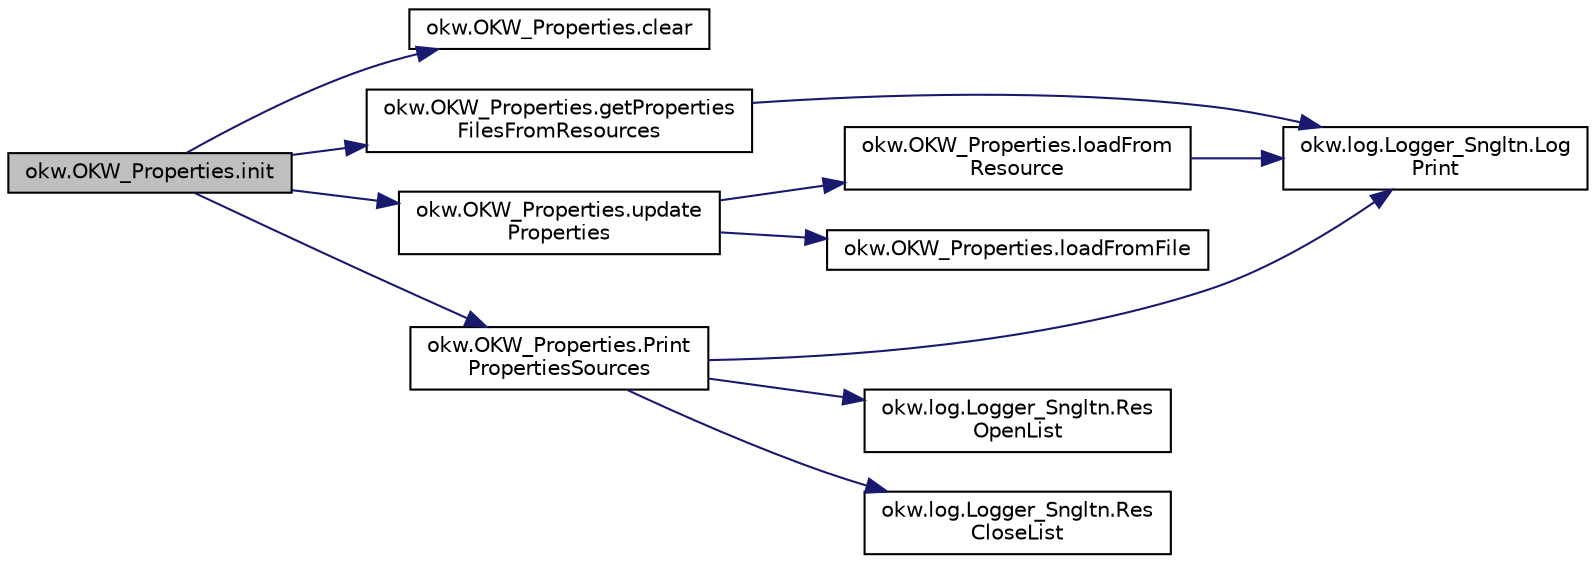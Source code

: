 digraph "okw.OKW_Properties.init"
{
 // INTERACTIVE_SVG=YES
 // LATEX_PDF_SIZE
  edge [fontname="Helvetica",fontsize="10",labelfontname="Helvetica",labelfontsize="10"];
  node [fontname="Helvetica",fontsize="10",shape=record];
  rankdir="LR";
  Node27 [label="okw.OKW_Properties.init",height=0.2,width=0.4,color="black", fillcolor="grey75", style="filled", fontcolor="black",tooltip="Initialisiert diese Klasse:"];
  Node27 -> Node28 [color="midnightblue",fontsize="10",style="solid",fontname="Helvetica"];
  Node28 [label="okw.OKW_Properties.clear",height=0.2,width=0.4,color="black", fillcolor="white", style="filled",URL="$classokw_1_1_o_k_w___properties.html#ae6abfc9b12873c330e6d5479cd5d682c",tooltip="Löscht alle Properties-Listen."];
  Node27 -> Node29 [color="midnightblue",fontsize="10",style="solid",fontname="Helvetica"];
  Node29 [label="okw.OKW_Properties.getProperties\lFilesFromResources",height=0.2,width=0.4,color="black", fillcolor="white", style="filled",URL="$classokw_1_1_o_k_w___properties.html#ac4b7b1ed4cbd9340dfe426d85dee6d9a",tooltip="Erstellt eine Liste der \"*.properties\"-Dateien des aktuellen Projektes."];
  Node29 -> Node30 [color="midnightblue",fontsize="10",style="solid",fontname="Helvetica"];
  Node30 [label="okw.log.Logger_Sngltn.Log\lPrint",height=0.2,width=0.4,color="black", fillcolor="white", style="filled",URL="$classokw_1_1log_1_1_logger___sngltn.html#a8ebceaddd6cc6963ddb8e08c72ea808c",tooltip="LogPrint Function: Prints the values of expressions to the results file."];
  Node27 -> Node31 [color="midnightblue",fontsize="10",style="solid",fontname="Helvetica"];
  Node31 [label="okw.OKW_Properties.update\lProperties",height=0.2,width=0.4,color="black", fillcolor="white", style="filled",URL="$classokw_1_1_o_k_w___properties.html#aaec0ed9838c553749dcc2514232f6a6c",tooltip="Aktualisert/Lädt die Properties in der unter OKW_Properties beschriebene Weise."];
  Node31 -> Node32 [color="midnightblue",fontsize="10",style="solid",fontname="Helvetica"];
  Node32 [label="okw.OKW_Properties.loadFrom\lResource",height=0.2,width=0.4,color="black", fillcolor="white", style="filled",URL="$classokw_1_1_o_k_w___properties.html#a71802fdc0a4666c9b93e4e3e4c2b66d7",tooltip="Lädt die Liste OKW_Properties.ResoursesProperties hinzufügen."];
  Node32 -> Node30 [color="midnightblue",fontsize="10",style="solid",fontname="Helvetica"];
  Node31 -> Node33 [color="midnightblue",fontsize="10",style="solid",fontname="Helvetica"];
  Node33 [label="okw.OKW_Properties.loadFromFile",height=0.2,width=0.4,color="black", fillcolor="white", style="filled",URL="$classokw_1_1_o_k_w___properties.html#afc8dc0670ad58d98cdea0edb292938d8",tooltip="Lädt die Liste OKW_Properties.ResoursesProperties hinzufügen."];
  Node27 -> Node34 [color="midnightblue",fontsize="10",style="solid",fontname="Helvetica"];
  Node34 [label="okw.OKW_Properties.Print\lPropertiesSources",height=0.2,width=0.4,color="black", fillcolor="white", style="filled",URL="$classokw_1_1_o_k_w___properties.html#a0d96699d0da3d5db7e742b78e7a33b8f",tooltip="Druckt die Gefundenen Propertie Quellen."];
  Node34 -> Node35 [color="midnightblue",fontsize="10",style="solid",fontname="Helvetica"];
  Node35 [label="okw.log.Logger_Sngltn.Res\lOpenList",height=0.2,width=0.4,color="black", fillcolor="white", style="filled",URL="$classokw_1_1log_1_1_logger___sngltn.html#ab4fc711bb4c754f251372ff3b14ab9c9",tooltip="Creates a new hierarchical level in the results file."];
  Node34 -> Node30 [color="midnightblue",fontsize="10",style="solid",fontname="Helvetica"];
  Node34 -> Node36 [color="midnightblue",fontsize="10",style="solid",fontname="Helvetica"];
  Node36 [label="okw.log.Logger_Sngltn.Res\lCloseList",height=0.2,width=0.4,color="black", fillcolor="white", style="filled",URL="$classokw_1_1log_1_1_logger___sngltn.html#a9b54104f7e0b4c0a473877b19dfaed56",tooltip="Closes a hierarchical level in the results file that was opened with ResOpenList."];
}
